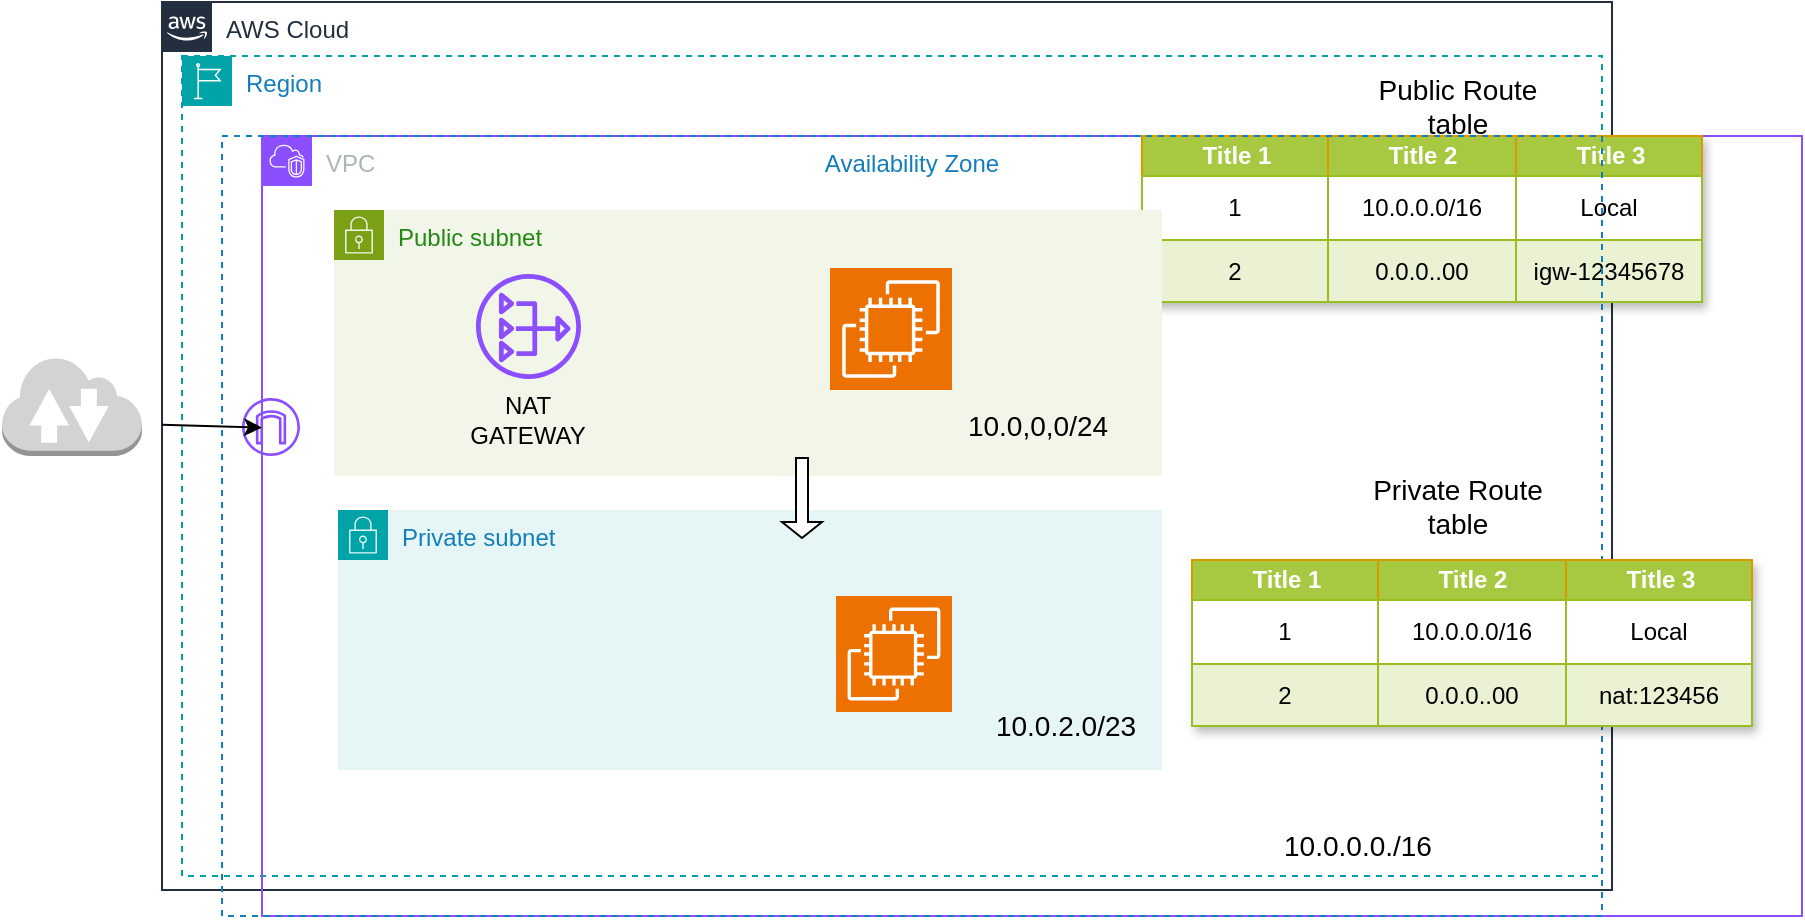 <mxfile version="22.1.18" type="github">
  <diagram name="Page-1" id="7tK2lrB-m9mtN5sHl28b">
    <mxGraphModel dx="1173" dy="675" grid="1" gridSize="10" guides="1" tooltips="1" connect="1" arrows="1" fold="1" page="1" pageScale="1" pageWidth="850" pageHeight="1100" math="0" shadow="0">
      <root>
        <mxCell id="0" />
        <mxCell id="1" parent="0" />
        <mxCell id="RSNw5RJd6eypnVvnbPKt-1" value="AWS Cloud" style="points=[[0,0],[0.25,0],[0.5,0],[0.75,0],[1,0],[1,0.25],[1,0.5],[1,0.75],[1,1],[0.75,1],[0.5,1],[0.25,1],[0,1],[0,0.75],[0,0.5],[0,0.25]];outlineConnect=0;gradientColor=none;html=1;whiteSpace=wrap;fontSize=12;fontStyle=0;container=1;pointerEvents=0;collapsible=0;recursiveResize=0;shape=mxgraph.aws4.group;grIcon=mxgraph.aws4.group_aws_cloud_alt;strokeColor=#232F3E;fillColor=none;verticalAlign=top;align=left;spacingLeft=30;fontColor=#232F3E;dashed=0;movable=1;resizable=1;rotatable=1;deletable=1;editable=1;locked=0;connectable=1;" vertex="1" parent="1">
          <mxGeometry x="80" y="53.06" width="725" height="443.88" as="geometry" />
        </mxCell>
        <mxCell id="RSNw5RJd6eypnVvnbPKt-2" value="Region" style="points=[[0,0],[0.25,0],[0.5,0],[0.75,0],[1,0],[1,0.25],[1,0.5],[1,0.75],[1,1],[0.75,1],[0.5,1],[0.25,1],[0,1],[0,0.75],[0,0.5],[0,0.25]];outlineConnect=0;gradientColor=none;html=1;whiteSpace=wrap;fontSize=12;fontStyle=0;container=1;pointerEvents=0;collapsible=0;recursiveResize=0;shape=mxgraph.aws4.group;grIcon=mxgraph.aws4.group_region;strokeColor=#00A4A6;fillColor=none;verticalAlign=top;align=left;spacingLeft=30;fontColor=#147EBA;dashed=1;movable=1;resizable=1;rotatable=1;deletable=1;editable=1;locked=0;connectable=1;" vertex="1" parent="1">
          <mxGeometry x="90" y="80" width="710" height="410" as="geometry" />
        </mxCell>
        <mxCell id="RSNw5RJd6eypnVvnbPKt-112" value="&lt;font style=&quot;font-size: 14px;&quot;&gt;Public Route table&lt;/font&gt;" style="text;html=1;strokeColor=none;fillColor=none;align=center;verticalAlign=middle;whiteSpace=wrap;rounded=0;" vertex="1" parent="RSNw5RJd6eypnVvnbPKt-2">
          <mxGeometry x="590" y="10" width="96" height="30" as="geometry" />
        </mxCell>
        <mxCell id="RSNw5RJd6eypnVvnbPKt-4" value="VPC" style="points=[[0,0],[0.25,0],[0.5,0],[0.75,0],[1,0],[1,0.25],[1,0.5],[1,0.75],[1,1],[0.75,1],[0.5,1],[0.25,1],[0,1],[0,0.75],[0,0.5],[0,0.25]];outlineConnect=0;gradientColor=none;html=1;whiteSpace=wrap;fontSize=12;fontStyle=0;container=1;pointerEvents=0;collapsible=0;recursiveResize=0;shape=mxgraph.aws4.group;grIcon=mxgraph.aws4.group_vpc2;strokeColor=#8C4FFF;fillColor=none;verticalAlign=top;align=left;spacingLeft=30;fontColor=#AAB7B8;dashed=0;movable=1;resizable=1;rotatable=1;deletable=1;editable=1;locked=0;connectable=1;" vertex="1" parent="1">
          <mxGeometry x="130" y="120" width="770" height="390" as="geometry" />
        </mxCell>
        <mxCell id="RSNw5RJd6eypnVvnbPKt-18" value="" style="sketch=0;outlineConnect=0;fontColor=#232F3E;gradientColor=none;fillColor=#8C4FFF;strokeColor=none;dashed=0;verticalLabelPosition=bottom;verticalAlign=top;align=center;html=1;fontSize=12;fontStyle=0;aspect=fixed;pointerEvents=1;shape=mxgraph.aws4.internet_gateway;movable=1;resizable=1;rotatable=1;deletable=1;editable=1;locked=0;connectable=1;" vertex="1" parent="RSNw5RJd6eypnVvnbPKt-4">
          <mxGeometry x="-10" y="131" width="29" height="29" as="geometry" />
        </mxCell>
        <mxCell id="RSNw5RJd6eypnVvnbPKt-43" value="Assets" style="childLayout=tableLayout;recursiveResize=0;strokeColor=#98bf21;fillColor=#A7C942;shadow=1;" vertex="1" parent="RSNw5RJd6eypnVvnbPKt-4">
          <mxGeometry x="440" width="280" height="83" as="geometry" />
        </mxCell>
        <mxCell id="RSNw5RJd6eypnVvnbPKt-44" style="shape=tableRow;horizontal=0;startSize=0;swimlaneHead=0;swimlaneBody=0;top=0;left=0;bottom=0;right=0;dropTarget=0;collapsible=0;recursiveResize=0;expand=0;fontStyle=0;strokeColor=#d79b00;fillColor=#ffe6cc;" vertex="1" parent="RSNw5RJd6eypnVvnbPKt-43">
          <mxGeometry width="280" height="20" as="geometry" />
        </mxCell>
        <mxCell id="RSNw5RJd6eypnVvnbPKt-45" value="Title 1" style="connectable=0;recursiveResize=0;strokeColor=inherit;fillColor=#A7C942;align=center;fontStyle=1;fontColor=#FFFFFF;html=1;" vertex="1" parent="RSNw5RJd6eypnVvnbPKt-44">
          <mxGeometry width="93" height="20" as="geometry">
            <mxRectangle width="93" height="20" as="alternateBounds" />
          </mxGeometry>
        </mxCell>
        <mxCell id="RSNw5RJd6eypnVvnbPKt-46" value="Title 2" style="connectable=0;recursiveResize=0;strokeColor=inherit;fillColor=#A7C942;align=center;fontStyle=1;fontColor=#FFFFFF;html=1;" vertex="1" parent="RSNw5RJd6eypnVvnbPKt-44">
          <mxGeometry x="93" width="94" height="20" as="geometry">
            <mxRectangle width="94" height="20" as="alternateBounds" />
          </mxGeometry>
        </mxCell>
        <mxCell id="RSNw5RJd6eypnVvnbPKt-47" value="Title 3" style="connectable=0;recursiveResize=0;strokeColor=inherit;fillColor=#A7C942;align=center;fontStyle=1;fontColor=#FFFFFF;html=1;" vertex="1" parent="RSNw5RJd6eypnVvnbPKt-44">
          <mxGeometry x="187" width="93" height="20" as="geometry">
            <mxRectangle width="93" height="20" as="alternateBounds" />
          </mxGeometry>
        </mxCell>
        <mxCell id="RSNw5RJd6eypnVvnbPKt-48" value="" style="shape=tableRow;horizontal=0;startSize=0;swimlaneHead=0;swimlaneBody=0;top=0;left=0;bottom=0;right=0;dropTarget=0;collapsible=0;recursiveResize=0;expand=0;fontStyle=0;strokeColor=inherit;fillColor=#ffffff;" vertex="1" parent="RSNw5RJd6eypnVvnbPKt-43">
          <mxGeometry y="20" width="280" height="32" as="geometry" />
        </mxCell>
        <mxCell id="RSNw5RJd6eypnVvnbPKt-49" value="1" style="connectable=0;recursiveResize=0;strokeColor=inherit;fillColor=inherit;align=center;whiteSpace=wrap;html=1;" vertex="1" parent="RSNw5RJd6eypnVvnbPKt-48">
          <mxGeometry width="93" height="32" as="geometry">
            <mxRectangle width="93" height="32" as="alternateBounds" />
          </mxGeometry>
        </mxCell>
        <mxCell id="RSNw5RJd6eypnVvnbPKt-50" value="10.0.0.0/16" style="connectable=0;recursiveResize=0;strokeColor=inherit;fillColor=inherit;align=center;whiteSpace=wrap;html=1;" vertex="1" parent="RSNw5RJd6eypnVvnbPKt-48">
          <mxGeometry x="93" width="94" height="32" as="geometry">
            <mxRectangle width="94" height="32" as="alternateBounds" />
          </mxGeometry>
        </mxCell>
        <mxCell id="RSNw5RJd6eypnVvnbPKt-51" value="Local" style="connectable=0;recursiveResize=0;strokeColor=inherit;fillColor=inherit;align=center;whiteSpace=wrap;html=1;" vertex="1" parent="RSNw5RJd6eypnVvnbPKt-48">
          <mxGeometry x="187" width="93" height="32" as="geometry">
            <mxRectangle width="93" height="32" as="alternateBounds" />
          </mxGeometry>
        </mxCell>
        <mxCell id="RSNw5RJd6eypnVvnbPKt-52" value="" style="shape=tableRow;horizontal=0;startSize=0;swimlaneHead=0;swimlaneBody=0;top=0;left=0;bottom=0;right=0;dropTarget=0;collapsible=0;recursiveResize=0;expand=0;fontStyle=1;strokeColor=inherit;fillColor=#EAF2D3;" vertex="1" parent="RSNw5RJd6eypnVvnbPKt-43">
          <mxGeometry y="52" width="280" height="31" as="geometry" />
        </mxCell>
        <mxCell id="RSNw5RJd6eypnVvnbPKt-53" value="2" style="connectable=0;recursiveResize=0;strokeColor=inherit;fillColor=inherit;whiteSpace=wrap;html=1;" vertex="1" parent="RSNw5RJd6eypnVvnbPKt-52">
          <mxGeometry width="93" height="31" as="geometry">
            <mxRectangle width="93" height="31" as="alternateBounds" />
          </mxGeometry>
        </mxCell>
        <mxCell id="RSNw5RJd6eypnVvnbPKt-54" value="0.0.0..00" style="connectable=0;recursiveResize=0;strokeColor=inherit;fillColor=inherit;whiteSpace=wrap;html=1;" vertex="1" parent="RSNw5RJd6eypnVvnbPKt-52">
          <mxGeometry x="93" width="94" height="31" as="geometry">
            <mxRectangle width="94" height="31" as="alternateBounds" />
          </mxGeometry>
        </mxCell>
        <mxCell id="RSNw5RJd6eypnVvnbPKt-55" value="igw-12345678" style="connectable=0;recursiveResize=0;strokeColor=inherit;fillColor=inherit;whiteSpace=wrap;html=1;" vertex="1" parent="RSNw5RJd6eypnVvnbPKt-52">
          <mxGeometry x="187" width="93" height="31" as="geometry">
            <mxRectangle width="93" height="31" as="alternateBounds" />
          </mxGeometry>
        </mxCell>
        <mxCell id="RSNw5RJd6eypnVvnbPKt-3" value="Availability Zone" style="fillColor=none;strokeColor=#147EBA;dashed=1;verticalAlign=top;fontStyle=0;fontColor=#147EBA;whiteSpace=wrap;html=1;movable=1;resizable=1;rotatable=1;deletable=1;editable=1;locked=0;connectable=1;" vertex="1" parent="RSNw5RJd6eypnVvnbPKt-4">
          <mxGeometry x="-20" width="690" height="390" as="geometry" />
        </mxCell>
        <mxCell id="RSNw5RJd6eypnVvnbPKt-99" value="Assets" style="childLayout=tableLayout;recursiveResize=0;strokeColor=#98bf21;fillColor=#A7C942;shadow=1;" vertex="1" parent="RSNw5RJd6eypnVvnbPKt-4">
          <mxGeometry x="465" y="212" width="280" height="83" as="geometry" />
        </mxCell>
        <mxCell id="RSNw5RJd6eypnVvnbPKt-100" style="shape=tableRow;horizontal=0;startSize=0;swimlaneHead=0;swimlaneBody=0;top=0;left=0;bottom=0;right=0;dropTarget=0;collapsible=0;recursiveResize=0;expand=0;fontStyle=0;strokeColor=#d79b00;fillColor=#ffe6cc;" vertex="1" parent="RSNw5RJd6eypnVvnbPKt-99">
          <mxGeometry width="280" height="20" as="geometry" />
        </mxCell>
        <mxCell id="RSNw5RJd6eypnVvnbPKt-101" value="Title 1" style="connectable=0;recursiveResize=0;strokeColor=inherit;fillColor=#A7C942;align=center;fontStyle=1;fontColor=#FFFFFF;html=1;" vertex="1" parent="RSNw5RJd6eypnVvnbPKt-100">
          <mxGeometry width="93" height="20" as="geometry">
            <mxRectangle width="93" height="20" as="alternateBounds" />
          </mxGeometry>
        </mxCell>
        <mxCell id="RSNw5RJd6eypnVvnbPKt-102" value="Title 2" style="connectable=0;recursiveResize=0;strokeColor=inherit;fillColor=#A7C942;align=center;fontStyle=1;fontColor=#FFFFFF;html=1;" vertex="1" parent="RSNw5RJd6eypnVvnbPKt-100">
          <mxGeometry x="93" width="94" height="20" as="geometry">
            <mxRectangle width="94" height="20" as="alternateBounds" />
          </mxGeometry>
        </mxCell>
        <mxCell id="RSNw5RJd6eypnVvnbPKt-103" value="Title 3" style="connectable=0;recursiveResize=0;strokeColor=inherit;fillColor=#A7C942;align=center;fontStyle=1;fontColor=#FFFFFF;html=1;" vertex="1" parent="RSNw5RJd6eypnVvnbPKt-100">
          <mxGeometry x="187" width="93" height="20" as="geometry">
            <mxRectangle width="93" height="20" as="alternateBounds" />
          </mxGeometry>
        </mxCell>
        <mxCell id="RSNw5RJd6eypnVvnbPKt-104" value="" style="shape=tableRow;horizontal=0;startSize=0;swimlaneHead=0;swimlaneBody=0;top=0;left=0;bottom=0;right=0;dropTarget=0;collapsible=0;recursiveResize=0;expand=0;fontStyle=0;strokeColor=inherit;fillColor=#ffffff;" vertex="1" parent="RSNw5RJd6eypnVvnbPKt-99">
          <mxGeometry y="20" width="280" height="32" as="geometry" />
        </mxCell>
        <mxCell id="RSNw5RJd6eypnVvnbPKt-105" value="1" style="connectable=0;recursiveResize=0;strokeColor=inherit;fillColor=inherit;align=center;whiteSpace=wrap;html=1;" vertex="1" parent="RSNw5RJd6eypnVvnbPKt-104">
          <mxGeometry width="93" height="32" as="geometry">
            <mxRectangle width="93" height="32" as="alternateBounds" />
          </mxGeometry>
        </mxCell>
        <mxCell id="RSNw5RJd6eypnVvnbPKt-106" value="10.0.0.0/16" style="connectable=0;recursiveResize=0;strokeColor=inherit;fillColor=inherit;align=center;whiteSpace=wrap;html=1;" vertex="1" parent="RSNw5RJd6eypnVvnbPKt-104">
          <mxGeometry x="93" width="94" height="32" as="geometry">
            <mxRectangle width="94" height="32" as="alternateBounds" />
          </mxGeometry>
        </mxCell>
        <mxCell id="RSNw5RJd6eypnVvnbPKt-107" value="Local" style="connectable=0;recursiveResize=0;strokeColor=inherit;fillColor=inherit;align=center;whiteSpace=wrap;html=1;" vertex="1" parent="RSNw5RJd6eypnVvnbPKt-104">
          <mxGeometry x="187" width="93" height="32" as="geometry">
            <mxRectangle width="93" height="32" as="alternateBounds" />
          </mxGeometry>
        </mxCell>
        <mxCell id="RSNw5RJd6eypnVvnbPKt-108" value="" style="shape=tableRow;horizontal=0;startSize=0;swimlaneHead=0;swimlaneBody=0;top=0;left=0;bottom=0;right=0;dropTarget=0;collapsible=0;recursiveResize=0;expand=0;fontStyle=1;strokeColor=inherit;fillColor=#EAF2D3;" vertex="1" parent="RSNw5RJd6eypnVvnbPKt-99">
          <mxGeometry y="52" width="280" height="31" as="geometry" />
        </mxCell>
        <mxCell id="RSNw5RJd6eypnVvnbPKt-109" value="2" style="connectable=0;recursiveResize=0;strokeColor=inherit;fillColor=inherit;whiteSpace=wrap;html=1;" vertex="1" parent="RSNw5RJd6eypnVvnbPKt-108">
          <mxGeometry width="93" height="31" as="geometry">
            <mxRectangle width="93" height="31" as="alternateBounds" />
          </mxGeometry>
        </mxCell>
        <mxCell id="RSNw5RJd6eypnVvnbPKt-110" value="0.0.0..00" style="connectable=0;recursiveResize=0;strokeColor=inherit;fillColor=inherit;whiteSpace=wrap;html=1;" vertex="1" parent="RSNw5RJd6eypnVvnbPKt-108">
          <mxGeometry x="93" width="94" height="31" as="geometry">
            <mxRectangle width="94" height="31" as="alternateBounds" />
          </mxGeometry>
        </mxCell>
        <mxCell id="RSNw5RJd6eypnVvnbPKt-111" value="nat:123456" style="connectable=0;recursiveResize=0;strokeColor=inherit;fillColor=inherit;whiteSpace=wrap;html=1;" vertex="1" parent="RSNw5RJd6eypnVvnbPKt-108">
          <mxGeometry x="187" width="93" height="31" as="geometry">
            <mxRectangle width="93" height="31" as="alternateBounds" />
          </mxGeometry>
        </mxCell>
        <mxCell id="RSNw5RJd6eypnVvnbPKt-113" value="&lt;font style=&quot;font-size: 14px;&quot;&gt;Private Route table&lt;/font&gt;" style="text;html=1;strokeColor=none;fillColor=none;align=center;verticalAlign=middle;whiteSpace=wrap;rounded=0;" vertex="1" parent="RSNw5RJd6eypnVvnbPKt-4">
          <mxGeometry x="550" y="170" width="96" height="30" as="geometry" />
        </mxCell>
        <mxCell id="RSNw5RJd6eypnVvnbPKt-16" value="Public subnet" style="points=[[0,0],[0.25,0],[0.5,0],[0.75,0],[1,0],[1,0.25],[1,0.5],[1,0.75],[1,1],[0.75,1],[0.5,1],[0.25,1],[0,1],[0,0.75],[0,0.5],[0,0.25]];outlineConnect=0;gradientColor=none;html=1;whiteSpace=wrap;fontSize=12;fontStyle=0;container=1;pointerEvents=0;collapsible=0;recursiveResize=0;shape=mxgraph.aws4.group;grIcon=mxgraph.aws4.group_security_group;grStroke=0;strokeColor=#7AA116;fillColor=#F2F6E8;verticalAlign=top;align=left;spacingLeft=30;fontColor=#248814;dashed=0;movable=1;resizable=1;rotatable=1;deletable=1;editable=1;locked=0;connectable=1;" vertex="1" parent="1">
          <mxGeometry x="166" y="157" width="414" height="133" as="geometry" />
        </mxCell>
        <mxCell id="RSNw5RJd6eypnVvnbPKt-19" value="" style="sketch=0;points=[[0,0,0],[0.25,0,0],[0.5,0,0],[0.75,0,0],[1,0,0],[0,1,0],[0.25,1,0],[0.5,1,0],[0.75,1,0],[1,1,0],[0,0.25,0],[0,0.5,0],[0,0.75,0],[1,0.25,0],[1,0.5,0],[1,0.75,0]];outlineConnect=0;fontColor=#232F3E;fillColor=#ED7100;strokeColor=#ffffff;dashed=0;verticalLabelPosition=bottom;verticalAlign=top;align=center;html=1;fontSize=12;fontStyle=0;aspect=fixed;shape=mxgraph.aws4.resourceIcon;resIcon=mxgraph.aws4.ec2;movable=1;resizable=1;rotatable=1;deletable=1;editable=1;locked=0;connectable=1;" vertex="1" parent="RSNw5RJd6eypnVvnbPKt-16">
          <mxGeometry x="248" y="29" width="61" height="61" as="geometry" />
        </mxCell>
        <mxCell id="RSNw5RJd6eypnVvnbPKt-21" value="" style="sketch=0;outlineConnect=0;fontColor=#232F3E;gradientColor=none;fillColor=#8C4FFF;strokeColor=none;dashed=0;verticalLabelPosition=bottom;verticalAlign=top;align=center;html=1;fontSize=12;fontStyle=0;aspect=fixed;pointerEvents=1;shape=mxgraph.aws4.nat_gateway;movable=1;resizable=1;rotatable=1;deletable=1;editable=1;locked=0;connectable=1;" vertex="1" parent="RSNw5RJd6eypnVvnbPKt-16">
          <mxGeometry x="71" y="32" width="52.5" height="52.5" as="geometry" />
        </mxCell>
        <mxCell id="RSNw5RJd6eypnVvnbPKt-25" value="NAT GATEWAY" style="text;html=1;strokeColor=none;fillColor=none;align=center;verticalAlign=middle;whiteSpace=wrap;rounded=0;movable=1;resizable=1;rotatable=1;deletable=1;editable=1;locked=0;connectable=1;" vertex="1" parent="RSNw5RJd6eypnVvnbPKt-16">
          <mxGeometry x="67.25" y="90" width="60" height="30" as="geometry" />
        </mxCell>
        <mxCell id="RSNw5RJd6eypnVvnbPKt-35" value="&lt;font style=&quot;font-size: 14px;&quot;&gt;10.0,0,0/24&lt;/font&gt;" style="text;html=1;strokeColor=none;fillColor=none;align=center;verticalAlign=middle;whiteSpace=wrap;rounded=0;" vertex="1" parent="RSNw5RJd6eypnVvnbPKt-16">
          <mxGeometry x="304" y="93" width="96" height="30" as="geometry" />
        </mxCell>
        <mxCell id="RSNw5RJd6eypnVvnbPKt-17" value="Private subnet" style="points=[[0,0],[0.25,0],[0.5,0],[0.75,0],[1,0],[1,0.25],[1,0.5],[1,0.75],[1,1],[0.75,1],[0.5,1],[0.25,1],[0,1],[0,0.75],[0,0.5],[0,0.25]];outlineConnect=0;gradientColor=none;html=1;whiteSpace=wrap;fontSize=12;fontStyle=0;container=1;pointerEvents=0;collapsible=0;recursiveResize=0;shape=mxgraph.aws4.group;grIcon=mxgraph.aws4.group_security_group;grStroke=0;strokeColor=#00A4A6;fillColor=#E6F6F7;verticalAlign=top;align=left;spacingLeft=30;fontColor=#147EBA;dashed=0;movable=1;resizable=1;rotatable=1;deletable=1;editable=1;locked=0;connectable=1;" vertex="1" parent="1">
          <mxGeometry x="168" y="307" width="412" height="130" as="geometry" />
        </mxCell>
        <mxCell id="RSNw5RJd6eypnVvnbPKt-41" value="&lt;font style=&quot;font-size: 14px;&quot;&gt;10.0.2.0/23&lt;/font&gt;" style="text;html=1;strokeColor=none;fillColor=none;align=center;verticalAlign=middle;whiteSpace=wrap;rounded=0;" vertex="1" parent="RSNw5RJd6eypnVvnbPKt-17">
          <mxGeometry x="316" y="93" width="96" height="30" as="geometry" />
        </mxCell>
        <mxCell id="RSNw5RJd6eypnVvnbPKt-20" value="" style="sketch=0;points=[[0,0,0],[0.25,0,0],[0.5,0,0],[0.75,0,0],[1,0,0],[0,1,0],[0.25,1,0],[0.5,1,0],[0.75,1,0],[1,1,0],[0,0.25,0],[0,0.5,0],[0,0.75,0],[1,0.25,0],[1,0.5,0],[1,0.75,0]];outlineConnect=0;fontColor=#232F3E;fillColor=#ED7100;strokeColor=#ffffff;dashed=0;verticalLabelPosition=bottom;verticalAlign=top;align=center;html=1;fontSize=12;fontStyle=0;aspect=fixed;shape=mxgraph.aws4.resourceIcon;resIcon=mxgraph.aws4.ec2;movable=1;resizable=1;rotatable=1;deletable=1;editable=1;locked=0;connectable=1;" vertex="1" parent="1">
          <mxGeometry x="417" y="350" width="58" height="58" as="geometry" />
        </mxCell>
        <mxCell id="RSNw5RJd6eypnVvnbPKt-24" value="" style="shape=singleArrow;direction=south;whiteSpace=wrap;html=1;movable=1;resizable=1;rotatable=1;deletable=1;editable=1;locked=0;connectable=1;" vertex="1" parent="1">
          <mxGeometry x="390" y="281" width="20" height="40" as="geometry" />
        </mxCell>
        <mxCell id="RSNw5RJd6eypnVvnbPKt-26" value="" style="outlineConnect=0;dashed=0;verticalLabelPosition=bottom;verticalAlign=top;align=center;html=1;shape=mxgraph.aws3.internet_2;fillColor=#D2D3D3;gradientColor=none;" vertex="1" parent="1">
          <mxGeometry y="230" width="70" height="50" as="geometry" />
        </mxCell>
        <mxCell id="RSNw5RJd6eypnVvnbPKt-31" value="" style="endArrow=classic;html=1;rounded=0;" edge="1" parent="1" source="RSNw5RJd6eypnVvnbPKt-1">
          <mxGeometry width="50" height="50" relative="1" as="geometry">
            <mxPoint x="84.32" y="269.21" as="sourcePoint" />
            <mxPoint x="130" y="265.825" as="targetPoint" />
          </mxGeometry>
        </mxCell>
        <mxCell id="RSNw5RJd6eypnVvnbPKt-42" value="&lt;font style=&quot;font-size: 14px;&quot;&gt;10.0.0.0./16&lt;/font&gt;" style="text;html=1;strokeColor=none;fillColor=none;align=center;verticalAlign=middle;whiteSpace=wrap;rounded=0;" vertex="1" parent="1">
          <mxGeometry x="630" y="460" width="96" height="30" as="geometry" />
        </mxCell>
      </root>
    </mxGraphModel>
  </diagram>
</mxfile>
